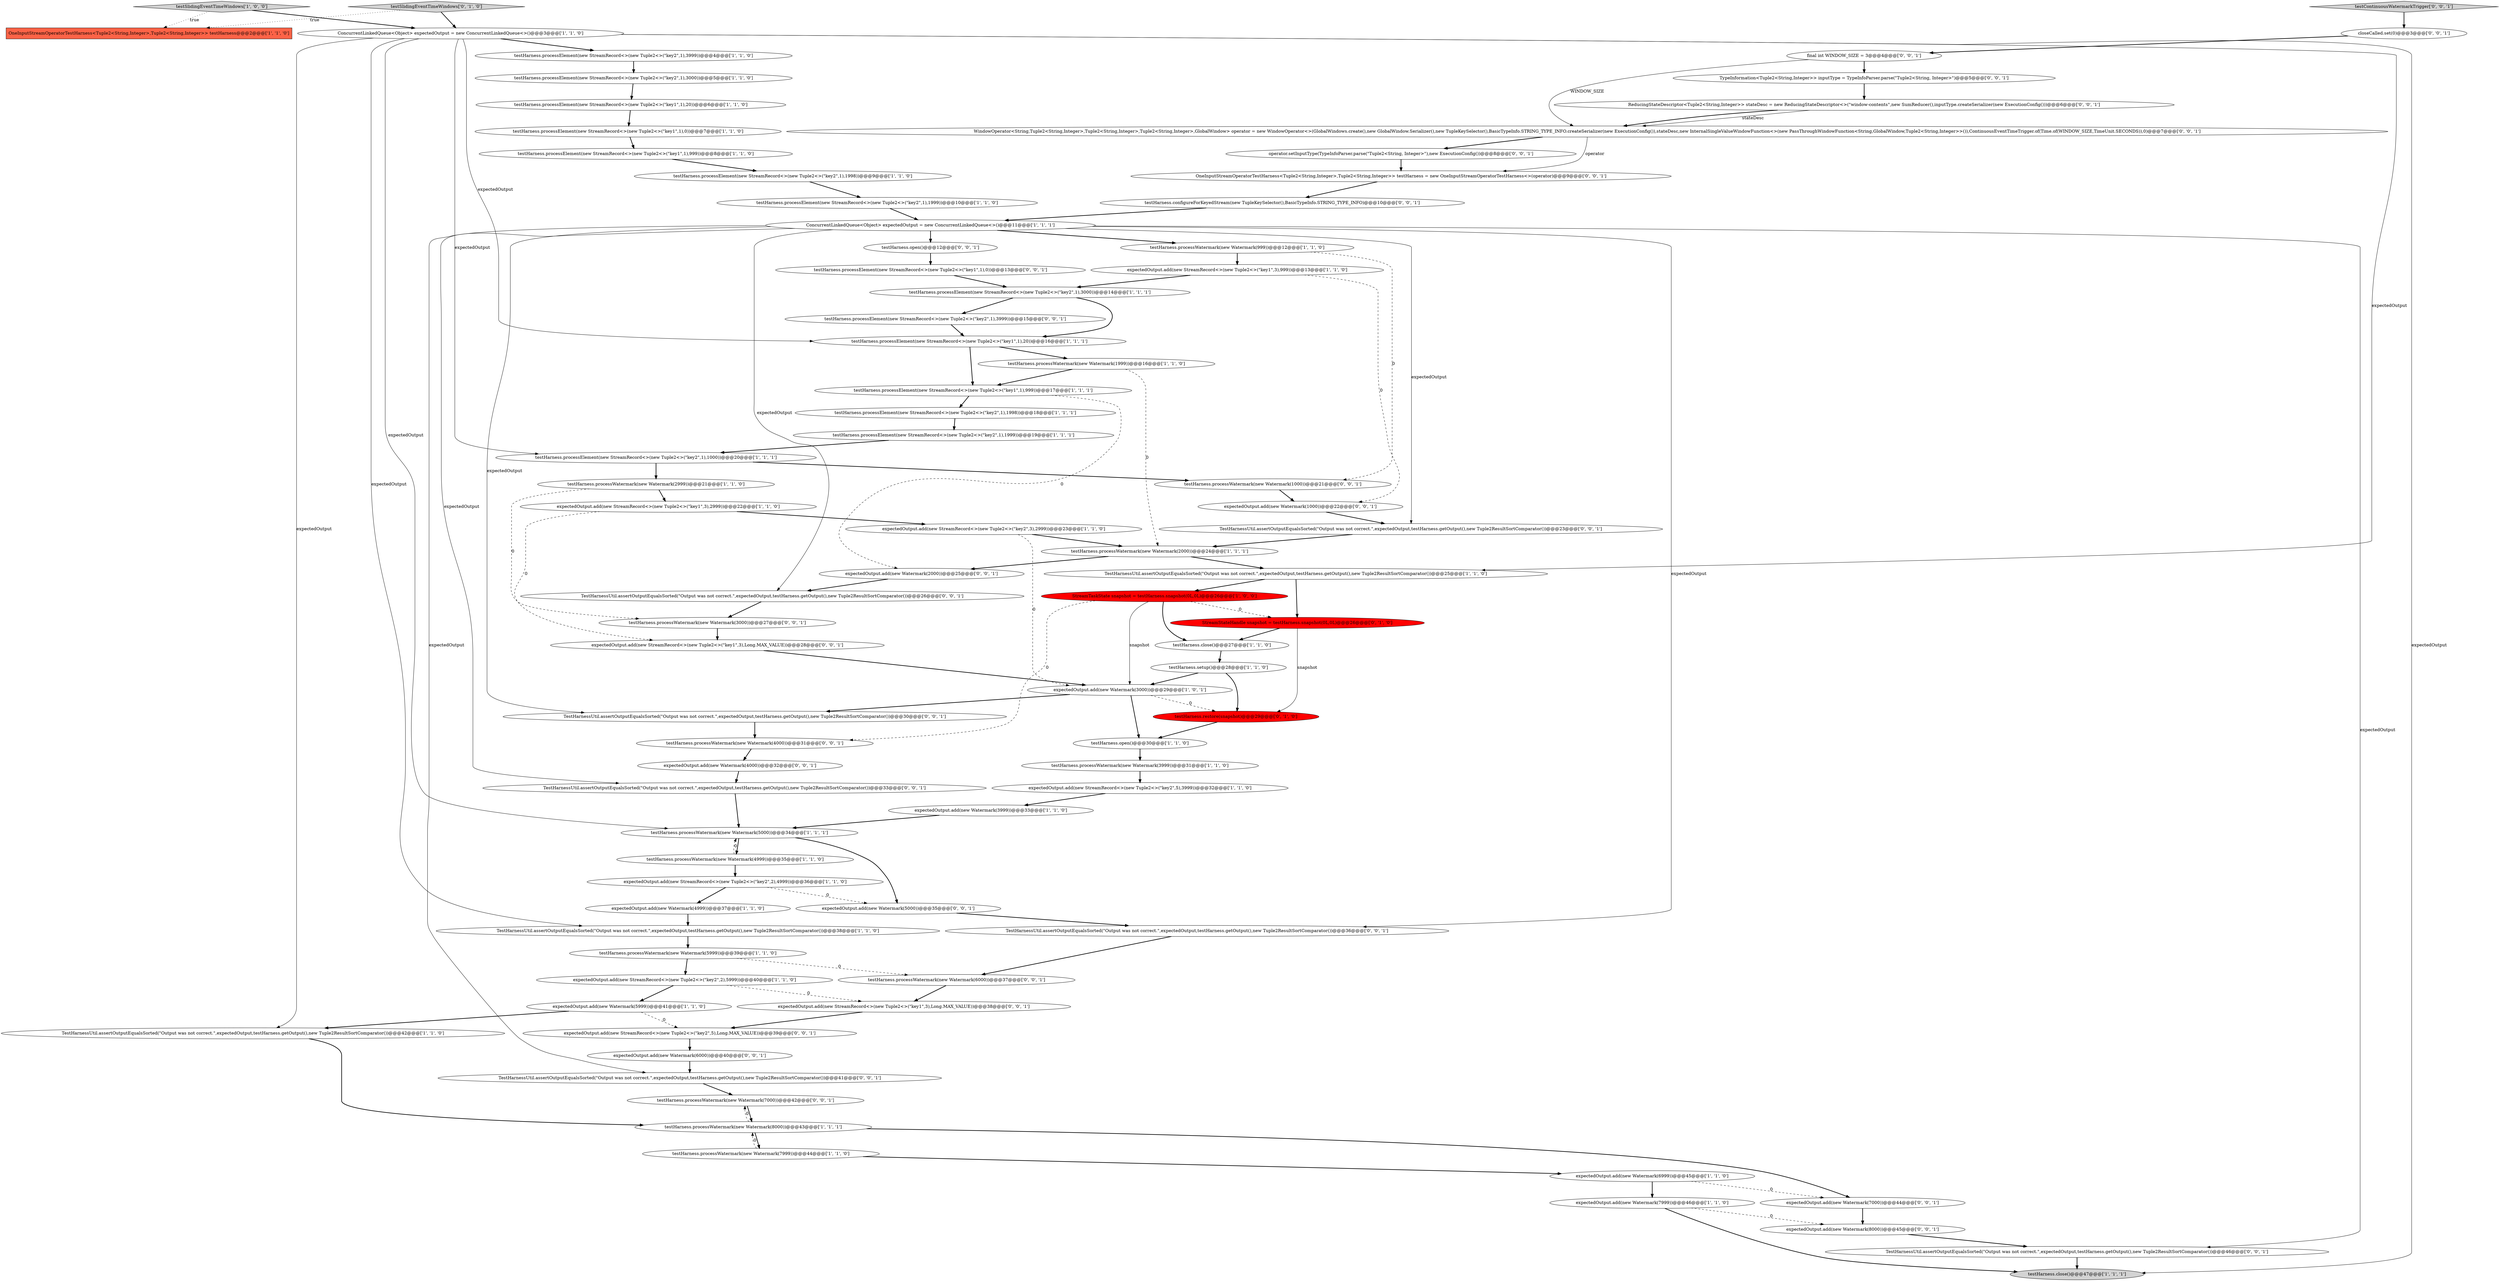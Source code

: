 digraph {
65 [style = filled, label = "expectedOutput.add(new Watermark(8000))@@@45@@@['0', '0', '1']", fillcolor = white, shape = ellipse image = "AAA0AAABBB3BBB"];
15 [style = filled, label = "ConcurrentLinkedQueue<Object> expectedOutput = new ConcurrentLinkedQueue<>()@@@3@@@['1', '1', '0']", fillcolor = white, shape = ellipse image = "AAA0AAABBB1BBB"];
5 [style = filled, label = "testHarness.processElement(new StreamRecord<>(new Tuple2<>(\"key1\",1),0))@@@7@@@['1', '1', '0']", fillcolor = white, shape = ellipse image = "AAA0AAABBB1BBB"];
32 [style = filled, label = "testHarness.processElement(new StreamRecord<>(new Tuple2<>(\"key2\",1),3000))@@@5@@@['1', '1', '0']", fillcolor = white, shape = ellipse image = "AAA0AAABBB1BBB"];
76 [style = filled, label = "TestHarnessUtil.assertOutputEqualsSorted(\"Output was not correct.\",expectedOutput,testHarness.getOutput(),new Tuple2ResultSortComparator())@@@26@@@['0', '0', '1']", fillcolor = white, shape = ellipse image = "AAA0AAABBB3BBB"];
35 [style = filled, label = "TestHarnessUtil.assertOutputEqualsSorted(\"Output was not correct.\",expectedOutput,testHarness.getOutput(),new Tuple2ResultSortComparator())@@@25@@@['1', '1', '0']", fillcolor = white, shape = ellipse image = "AAA0AAABBB1BBB"];
38 [style = filled, label = "testSlidingEventTimeWindows['1', '0', '0']", fillcolor = lightgray, shape = diamond image = "AAA0AAABBB1BBB"];
31 [style = filled, label = "testHarness.close()@@@47@@@['1', '1', '1']", fillcolor = lightgray, shape = ellipse image = "AAA0AAABBB1BBB"];
53 [style = filled, label = "testHarness.processWatermark(new Watermark(3000))@@@27@@@['0', '0', '1']", fillcolor = white, shape = ellipse image = "AAA0AAABBB3BBB"];
29 [style = filled, label = "testHarness.open()@@@30@@@['1', '1', '0']", fillcolor = white, shape = ellipse image = "AAA0AAABBB1BBB"];
10 [style = filled, label = "testHarness.processElement(new StreamRecord<>(new Tuple2<>(\"key2\",1),3999))@@@4@@@['1', '1', '0']", fillcolor = white, shape = ellipse image = "AAA0AAABBB1BBB"];
46 [style = filled, label = "expectedOutput.add(new Watermark(6999))@@@45@@@['1', '1', '0']", fillcolor = white, shape = ellipse image = "AAA0AAABBB1BBB"];
36 [style = filled, label = "expectedOutput.add(new Watermark(4999))@@@37@@@['1', '1', '0']", fillcolor = white, shape = ellipse image = "AAA0AAABBB1BBB"];
44 [style = filled, label = "testHarness.processWatermark(new Watermark(3999))@@@31@@@['1', '1', '0']", fillcolor = white, shape = ellipse image = "AAA0AAABBB1BBB"];
52 [style = filled, label = "testHarness.processWatermark(new Watermark(1000))@@@21@@@['0', '0', '1']", fillcolor = white, shape = ellipse image = "AAA0AAABBB3BBB"];
12 [style = filled, label = "expectedOutput.add(new StreamRecord<>(new Tuple2<>(\"key2\",3),2999))@@@23@@@['1', '1', '0']", fillcolor = white, shape = ellipse image = "AAA0AAABBB1BBB"];
78 [style = filled, label = "TestHarnessUtil.assertOutputEqualsSorted(\"Output was not correct.\",expectedOutput,testHarness.getOutput(),new Tuple2ResultSortComparator())@@@36@@@['0', '0', '1']", fillcolor = white, shape = ellipse image = "AAA0AAABBB3BBB"];
33 [style = filled, label = "expectedOutput.add(new StreamRecord<>(new Tuple2<>(\"key2\",5),3999))@@@32@@@['1', '1', '0']", fillcolor = white, shape = ellipse image = "AAA0AAABBB1BBB"];
64 [style = filled, label = "testHarness.open()@@@12@@@['0', '0', '1']", fillcolor = white, shape = ellipse image = "AAA0AAABBB3BBB"];
75 [style = filled, label = "OneInputStreamOperatorTestHarness<Tuple2<String,Integer>,Tuple2<String,Integer>> testHarness = new OneInputStreamOperatorTestHarness<>(operator)@@@9@@@['0', '0', '1']", fillcolor = white, shape = ellipse image = "AAA0AAABBB3BBB"];
68 [style = filled, label = "testHarness.processWatermark(new Watermark(6000))@@@37@@@['0', '0', '1']", fillcolor = white, shape = ellipse image = "AAA0AAABBB3BBB"];
73 [style = filled, label = "testHarness.processElement(new StreamRecord<>(new Tuple2<>(\"key1\",1),0))@@@13@@@['0', '0', '1']", fillcolor = white, shape = ellipse image = "AAA0AAABBB3BBB"];
13 [style = filled, label = "OneInputStreamOperatorTestHarness<Tuple2<String,Integer>,Tuple2<String,Integer>> testHarness@@@2@@@['1', '1', '0']", fillcolor = tomato, shape = box image = "AAA0AAABBB1BBB"];
39 [style = filled, label = "testHarness.processElement(new StreamRecord<>(new Tuple2<>(\"key2\",1),1998))@@@9@@@['1', '1', '0']", fillcolor = white, shape = ellipse image = "AAA0AAABBB1BBB"];
47 [style = filled, label = "testSlidingEventTimeWindows['0', '1', '0']", fillcolor = lightgray, shape = diamond image = "AAA0AAABBB2BBB"];
56 [style = filled, label = "testHarness.configureForKeyedStream(new TupleKeySelector(),BasicTypeInfo.STRING_TYPE_INFO)@@@10@@@['0', '0', '1']", fillcolor = white, shape = ellipse image = "AAA0AAABBB3BBB"];
61 [style = filled, label = "expectedOutput.add(new StreamRecord<>(new Tuple2<>(\"key2\",5),Long.MAX_VALUE))@@@39@@@['0', '0', '1']", fillcolor = white, shape = ellipse image = "AAA0AAABBB3BBB"];
58 [style = filled, label = "TestHarnessUtil.assertOutputEqualsSorted(\"Output was not correct.\",expectedOutput,testHarness.getOutput(),new Tuple2ResultSortComparator())@@@33@@@['0', '0', '1']", fillcolor = white, shape = ellipse image = "AAA0AAABBB3BBB"];
63 [style = filled, label = "TestHarnessUtil.assertOutputEqualsSorted(\"Output was not correct.\",expectedOutput,testHarness.getOutput(),new Tuple2ResultSortComparator())@@@41@@@['0', '0', '1']", fillcolor = white, shape = ellipse image = "AAA0AAABBB3BBB"];
59 [style = filled, label = "expectedOutput.add(new Watermark(2000))@@@25@@@['0', '0', '1']", fillcolor = white, shape = ellipse image = "AAA0AAABBB3BBB"];
2 [style = filled, label = "expectedOutput.add(new StreamRecord<>(new Tuple2<>(\"key2\",2),5999))@@@40@@@['1', '1', '0']", fillcolor = white, shape = ellipse image = "AAA0AAABBB1BBB"];
16 [style = filled, label = "testHarness.processElement(new StreamRecord<>(new Tuple2<>(\"key2\",1),3000))@@@14@@@['1', '1', '1']", fillcolor = white, shape = ellipse image = "AAA0AAABBB1BBB"];
21 [style = filled, label = "expectedOutput.add(new Watermark(3999))@@@33@@@['1', '1', '0']", fillcolor = white, shape = ellipse image = "AAA0AAABBB1BBB"];
22 [style = filled, label = "testHarness.processWatermark(new Watermark(8000))@@@43@@@['1', '1', '1']", fillcolor = white, shape = ellipse image = "AAA0AAABBB1BBB"];
8 [style = filled, label = "StreamTaskState snapshot = testHarness.snapshot(0L,0L)@@@26@@@['1', '0', '0']", fillcolor = red, shape = ellipse image = "AAA1AAABBB1BBB"];
27 [style = filled, label = "testHarness.processWatermark(new Watermark(2000))@@@24@@@['1', '1', '1']", fillcolor = white, shape = ellipse image = "AAA0AAABBB1BBB"];
55 [style = filled, label = "operator.setInputType(TypeInfoParser.parse(\"Tuple2<String, Integer>\"),new ExecutionConfig())@@@8@@@['0', '0', '1']", fillcolor = white, shape = ellipse image = "AAA0AAABBB3BBB"];
60 [style = filled, label = "expectedOutput.add(new StreamRecord<>(new Tuple2<>(\"key1\",3),Long.MAX_VALUE))@@@38@@@['0', '0', '1']", fillcolor = white, shape = ellipse image = "AAA0AAABBB3BBB"];
69 [style = filled, label = "testContinuousWatermarkTrigger['0', '0', '1']", fillcolor = lightgray, shape = diamond image = "AAA0AAABBB3BBB"];
7 [style = filled, label = "testHarness.processElement(new StreamRecord<>(new Tuple2<>(\"key1\",1),999))@@@8@@@['1', '1', '0']", fillcolor = white, shape = ellipse image = "AAA0AAABBB1BBB"];
4 [style = filled, label = "testHarness.close()@@@27@@@['1', '1', '0']", fillcolor = white, shape = ellipse image = "AAA0AAABBB1BBB"];
54 [style = filled, label = "closeCalled.set(0)@@@3@@@['0', '0', '1']", fillcolor = white, shape = ellipse image = "AAA0AAABBB3BBB"];
9 [style = filled, label = "testHarness.processWatermark(new Watermark(5999))@@@39@@@['1', '1', '0']", fillcolor = white, shape = ellipse image = "AAA0AAABBB1BBB"];
41 [style = filled, label = "testHarness.processElement(new StreamRecord<>(new Tuple2<>(\"key2\",1),1999))@@@19@@@['1', '1', '1']", fillcolor = white, shape = ellipse image = "AAA0AAABBB1BBB"];
18 [style = filled, label = "testHarness.processWatermark(new Watermark(4999))@@@35@@@['1', '1', '0']", fillcolor = white, shape = ellipse image = "AAA0AAABBB1BBB"];
6 [style = filled, label = "testHarness.processElement(new StreamRecord<>(new Tuple2<>(\"key1\",1),20))@@@6@@@['1', '1', '0']", fillcolor = white, shape = ellipse image = "AAA0AAABBB1BBB"];
43 [style = filled, label = "testHarness.processWatermark(new Watermark(5000))@@@34@@@['1', '1', '1']", fillcolor = white, shape = ellipse image = "AAA0AAABBB1BBB"];
0 [style = filled, label = "expectedOutput.add(new StreamRecord<>(new Tuple2<>(\"key1\",3),2999))@@@22@@@['1', '1', '0']", fillcolor = white, shape = ellipse image = "AAA0AAABBB1BBB"];
48 [style = filled, label = "StreamStateHandle snapshot = testHarness.snapshot(0L,0L)@@@26@@@['0', '1', '0']", fillcolor = red, shape = ellipse image = "AAA1AAABBB2BBB"];
81 [style = filled, label = "expectedOutput.add(new Watermark(1000))@@@22@@@['0', '0', '1']", fillcolor = white, shape = ellipse image = "AAA0AAABBB3BBB"];
20 [style = filled, label = "TestHarnessUtil.assertOutputEqualsSorted(\"Output was not correct.\",expectedOutput,testHarness.getOutput(),new Tuple2ResultSortComparator())@@@38@@@['1', '1', '0']", fillcolor = white, shape = ellipse image = "AAA0AAABBB1BBB"];
62 [style = filled, label = "TestHarnessUtil.assertOutputEqualsSorted(\"Output was not correct.\",expectedOutput,testHarness.getOutput(),new Tuple2ResultSortComparator())@@@23@@@['0', '0', '1']", fillcolor = white, shape = ellipse image = "AAA0AAABBB3BBB"];
30 [style = filled, label = "TestHarnessUtil.assertOutputEqualsSorted(\"Output was not correct.\",expectedOutput,testHarness.getOutput(),new Tuple2ResultSortComparator())@@@42@@@['1', '1', '0']", fillcolor = white, shape = ellipse image = "AAA0AAABBB1BBB"];
67 [style = filled, label = "expectedOutput.add(new Watermark(7000))@@@44@@@['0', '0', '1']", fillcolor = white, shape = ellipse image = "AAA0AAABBB3BBB"];
11 [style = filled, label = "expectedOutput.add(new Watermark(5999))@@@41@@@['1', '1', '0']", fillcolor = white, shape = ellipse image = "AAA0AAABBB1BBB"];
17 [style = filled, label = "testHarness.processElement(new StreamRecord<>(new Tuple2<>(\"key2\",1),1998))@@@18@@@['1', '1', '1']", fillcolor = white, shape = ellipse image = "AAA0AAABBB1BBB"];
19 [style = filled, label = "testHarness.processElement(new StreamRecord<>(new Tuple2<>(\"key1\",1),20))@@@16@@@['1', '1', '1']", fillcolor = white, shape = ellipse image = "AAA0AAABBB1BBB"];
74 [style = filled, label = "expectedOutput.add(new Watermark(4000))@@@32@@@['0', '0', '1']", fillcolor = white, shape = ellipse image = "AAA0AAABBB3BBB"];
34 [style = filled, label = "testHarness.processWatermark(new Watermark(999))@@@12@@@['1', '1', '0']", fillcolor = white, shape = ellipse image = "AAA0AAABBB1BBB"];
25 [style = filled, label = "testHarness.processElement(new StreamRecord<>(new Tuple2<>(\"key2\",1),1999))@@@10@@@['1', '1', '0']", fillcolor = white, shape = ellipse image = "AAA0AAABBB1BBB"];
28 [style = filled, label = "expectedOutput.add(new Watermark(7999))@@@46@@@['1', '1', '0']", fillcolor = white, shape = ellipse image = "AAA0AAABBB1BBB"];
37 [style = filled, label = "testHarness.processWatermark(new Watermark(2999))@@@21@@@['1', '1', '0']", fillcolor = white, shape = ellipse image = "AAA0AAABBB1BBB"];
40 [style = filled, label = "expectedOutput.add(new StreamRecord<>(new Tuple2<>(\"key2\",2),4999))@@@36@@@['1', '1', '0']", fillcolor = white, shape = ellipse image = "AAA0AAABBB1BBB"];
57 [style = filled, label = "WindowOperator<String,Tuple2<String,Integer>,Tuple2<String,Integer>,Tuple2<String,Integer>,GlobalWindow> operator = new WindowOperator<>(GlobalWindows.create(),new GlobalWindow.Serializer(),new TupleKeySelector(),BasicTypeInfo.STRING_TYPE_INFO.createSerializer(new ExecutionConfig()),stateDesc,new InternalSingleValueWindowFunction<>(new PassThroughWindowFunction<String,GlobalWindow,Tuple2<String,Integer>>()),ContinuousEventTimeTrigger.of(Time.of(WINDOW_SIZE,TimeUnit.SECONDS)),0)@@@7@@@['0', '0', '1']", fillcolor = white, shape = ellipse image = "AAA0AAABBB3BBB"];
26 [style = filled, label = "expectedOutput.add(new StreamRecord<>(new Tuple2<>(\"key1\",3),999))@@@13@@@['1', '1', '0']", fillcolor = white, shape = ellipse image = "AAA0AAABBB1BBB"];
49 [style = filled, label = "testHarness.restore(snapshot)@@@29@@@['0', '1', '0']", fillcolor = red, shape = ellipse image = "AAA1AAABBB2BBB"];
66 [style = filled, label = "TypeInformation<Tuple2<String,Integer>> inputType = TypeInfoParser.parse(\"Tuple2<String, Integer>\")@@@5@@@['0', '0', '1']", fillcolor = white, shape = ellipse image = "AAA0AAABBB3BBB"];
79 [style = filled, label = "testHarness.processElement(new StreamRecord<>(new Tuple2<>(\"key2\",1),3999))@@@15@@@['0', '0', '1']", fillcolor = white, shape = ellipse image = "AAA0AAABBB3BBB"];
3 [style = filled, label = "testHarness.processWatermark(new Watermark(1999))@@@16@@@['1', '1', '0']", fillcolor = white, shape = ellipse image = "AAA0AAABBB1BBB"];
50 [style = filled, label = "final int WINDOW_SIZE = 3@@@4@@@['0', '0', '1']", fillcolor = white, shape = ellipse image = "AAA0AAABBB3BBB"];
71 [style = filled, label = "expectedOutput.add(new Watermark(6000))@@@40@@@['0', '0', '1']", fillcolor = white, shape = ellipse image = "AAA0AAABBB3BBB"];
72 [style = filled, label = "expectedOutput.add(new StreamRecord<>(new Tuple2<>(\"key1\",3),Long.MAX_VALUE))@@@28@@@['0', '0', '1']", fillcolor = white, shape = ellipse image = "AAA0AAABBB3BBB"];
24 [style = filled, label = "testHarness.processElement(new StreamRecord<>(new Tuple2<>(\"key2\",1),1000))@@@20@@@['1', '1', '1']", fillcolor = white, shape = ellipse image = "AAA0AAABBB1BBB"];
82 [style = filled, label = "expectedOutput.add(new Watermark(5000))@@@35@@@['0', '0', '1']", fillcolor = white, shape = ellipse image = "AAA0AAABBB3BBB"];
80 [style = filled, label = "ReducingStateDescriptor<Tuple2<String,Integer>> stateDesc = new ReducingStateDescriptor<>(\"window-contents\",new SumReducer(),inputType.createSerializer(new ExecutionConfig()))@@@6@@@['0', '0', '1']", fillcolor = white, shape = ellipse image = "AAA0AAABBB3BBB"];
83 [style = filled, label = "testHarness.processWatermark(new Watermark(7000))@@@42@@@['0', '0', '1']", fillcolor = white, shape = ellipse image = "AAA0AAABBB3BBB"];
42 [style = filled, label = "testHarness.setup()@@@28@@@['1', '1', '0']", fillcolor = white, shape = ellipse image = "AAA0AAABBB1BBB"];
51 [style = filled, label = "TestHarnessUtil.assertOutputEqualsSorted(\"Output was not correct.\",expectedOutput,testHarness.getOutput(),new Tuple2ResultSortComparator())@@@30@@@['0', '0', '1']", fillcolor = white, shape = ellipse image = "AAA0AAABBB3BBB"];
77 [style = filled, label = "testHarness.processWatermark(new Watermark(4000))@@@31@@@['0', '0', '1']", fillcolor = white, shape = ellipse image = "AAA0AAABBB3BBB"];
70 [style = filled, label = "TestHarnessUtil.assertOutputEqualsSorted(\"Output was not correct.\",expectedOutput,testHarness.getOutput(),new Tuple2ResultSortComparator())@@@46@@@['0', '0', '1']", fillcolor = white, shape = ellipse image = "AAA0AAABBB3BBB"];
23 [style = filled, label = "ConcurrentLinkedQueue<Object> expectedOutput = new ConcurrentLinkedQueue<>()@@@11@@@['1', '1', '1']", fillcolor = white, shape = ellipse image = "AAA0AAABBB1BBB"];
45 [style = filled, label = "testHarness.processWatermark(new Watermark(7999))@@@44@@@['1', '1', '0']", fillcolor = white, shape = ellipse image = "AAA0AAABBB1BBB"];
1 [style = filled, label = "expectedOutput.add(new Watermark(3000))@@@29@@@['1', '0', '1']", fillcolor = white, shape = ellipse image = "AAA0AAABBB1BBB"];
14 [style = filled, label = "testHarness.processElement(new StreamRecord<>(new Tuple2<>(\"key1\",1),999))@@@17@@@['1', '1', '1']", fillcolor = white, shape = ellipse image = "AAA0AAABBB1BBB"];
18->43 [style = dashed, label="0"];
15->35 [style = solid, label="expectedOutput"];
75->56 [style = bold, label=""];
35->48 [style = bold, label=""];
37->0 [style = bold, label=""];
15->10 [style = bold, label=""];
20->9 [style = bold, label=""];
21->43 [style = bold, label=""];
48->4 [style = bold, label=""];
23->58 [style = solid, label="expectedOutput"];
48->49 [style = solid, label="snapshot"];
14->17 [style = bold, label=""];
57->75 [style = solid, label="operator"];
10->32 [style = bold, label=""];
43->18 [style = bold, label=""];
38->15 [style = bold, label=""];
64->73 [style = bold, label=""];
22->83 [style = dashed, label="0"];
32->6 [style = bold, label=""];
36->20 [style = bold, label=""];
62->27 [style = bold, label=""];
63->83 [style = bold, label=""];
23->78 [style = solid, label="expectedOutput"];
71->63 [style = bold, label=""];
79->19 [style = bold, label=""];
1->49 [style = dashed, label="0"];
34->26 [style = bold, label=""];
80->57 [style = bold, label=""];
2->60 [style = dashed, label="0"];
35->8 [style = bold, label=""];
66->80 [style = bold, label=""];
22->67 [style = bold, label=""];
29->44 [style = bold, label=""];
50->66 [style = bold, label=""];
42->1 [style = bold, label=""];
70->31 [style = bold, label=""];
8->4 [style = bold, label=""];
19->3 [style = bold, label=""];
8->48 [style = dashed, label="0"];
45->22 [style = dashed, label="0"];
72->1 [style = bold, label=""];
9->2 [style = bold, label=""];
73->16 [style = bold, label=""];
57->55 [style = bold, label=""];
0->72 [style = dashed, label="0"];
17->41 [style = bold, label=""];
38->13 [style = dotted, label="true"];
77->74 [style = bold, label=""];
23->76 [style = solid, label="expectedOutput"];
61->71 [style = bold, label=""];
26->81 [style = dashed, label="0"];
28->65 [style = dashed, label="0"];
16->19 [style = bold, label=""];
26->16 [style = bold, label=""];
23->62 [style = solid, label="expectedOutput"];
83->22 [style = bold, label=""];
27->59 [style = bold, label=""];
1->51 [style = bold, label=""];
52->81 [style = bold, label=""];
34->52 [style = dashed, label="0"];
56->23 [style = bold, label=""];
55->75 [style = bold, label=""];
23->63 [style = solid, label="expectedOutput"];
23->64 [style = bold, label=""];
76->53 [style = bold, label=""];
5->7 [style = bold, label=""];
15->20 [style = solid, label="expectedOutput"];
39->25 [style = bold, label=""];
45->46 [style = bold, label=""];
78->68 [style = bold, label=""];
81->62 [style = bold, label=""];
23->70 [style = solid, label="expectedOutput"];
11->30 [style = bold, label=""];
15->43 [style = solid, label="expectedOutput"];
8->1 [style = solid, label="snapshot"];
16->79 [style = bold, label=""];
58->43 [style = bold, label=""];
22->45 [style = bold, label=""];
9->68 [style = dashed, label="0"];
46->28 [style = bold, label=""];
0->12 [style = bold, label=""];
18->40 [style = bold, label=""];
28->31 [style = bold, label=""];
51->77 [style = bold, label=""];
3->27 [style = dashed, label="0"];
40->82 [style = dashed, label="0"];
44->33 [style = bold, label=""];
37->53 [style = dashed, label="0"];
27->35 [style = bold, label=""];
80->57 [style = solid, label="stateDesc"];
50->57 [style = solid, label="WINDOW_SIZE"];
6->5 [style = bold, label=""];
82->78 [style = bold, label=""];
43->82 [style = bold, label=""];
19->14 [style = bold, label=""];
60->61 [style = bold, label=""];
40->36 [style = bold, label=""];
7->39 [style = bold, label=""];
53->72 [style = bold, label=""];
15->31 [style = solid, label="expectedOutput"];
14->59 [style = dashed, label="0"];
59->76 [style = bold, label=""];
1->29 [style = bold, label=""];
46->67 [style = dashed, label="0"];
12->27 [style = bold, label=""];
2->11 [style = bold, label=""];
74->58 [style = bold, label=""];
49->29 [style = bold, label=""];
68->60 [style = bold, label=""];
30->22 [style = bold, label=""];
47->15 [style = bold, label=""];
65->70 [style = bold, label=""];
41->24 [style = bold, label=""];
15->19 [style = solid, label="expectedOutput"];
25->23 [style = bold, label=""];
3->14 [style = bold, label=""];
69->54 [style = bold, label=""];
4->42 [style = bold, label=""];
67->65 [style = bold, label=""];
15->30 [style = solid, label="expectedOutput"];
54->50 [style = bold, label=""];
15->24 [style = solid, label="expectedOutput"];
24->37 [style = bold, label=""];
12->1 [style = dashed, label="0"];
11->61 [style = dashed, label="0"];
23->34 [style = bold, label=""];
42->49 [style = bold, label=""];
24->52 [style = bold, label=""];
47->13 [style = dotted, label="true"];
33->21 [style = bold, label=""];
23->51 [style = solid, label="expectedOutput"];
8->77 [style = dashed, label="0"];
}
